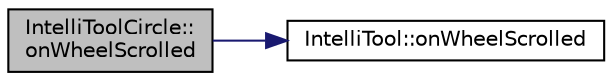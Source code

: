 digraph "IntelliToolCircle::onWheelScrolled"
{
 // LATEX_PDF_SIZE
  edge [fontname="Helvetica",fontsize="10",labelfontname="Helvetica",labelfontsize="10"];
  node [fontname="Helvetica",fontsize="10",shape=record];
  rankdir="LR";
  Node1 [label="IntelliToolCircle::\lonWheelScrolled",height=0.2,width=0.4,color="black", fillcolor="grey75", style="filled", fontcolor="black",tooltip="A function managing the scroll event. A Positive Value means scrolling outwards. Call this in child c..."];
  Node1 -> Node2 [color="midnightblue",fontsize="10",style="solid",fontname="Helvetica"];
  Node2 [label="IntelliTool::onWheelScrolled",height=0.2,width=0.4,color="black", fillcolor="white", style="filled",URL="$class_intelli_tool.html#a4dccfd4460255ccb866f336406a33574",tooltip="A function managing the scroll event. A Positive Value means scrolling outwards. Call this in child c..."];
}
